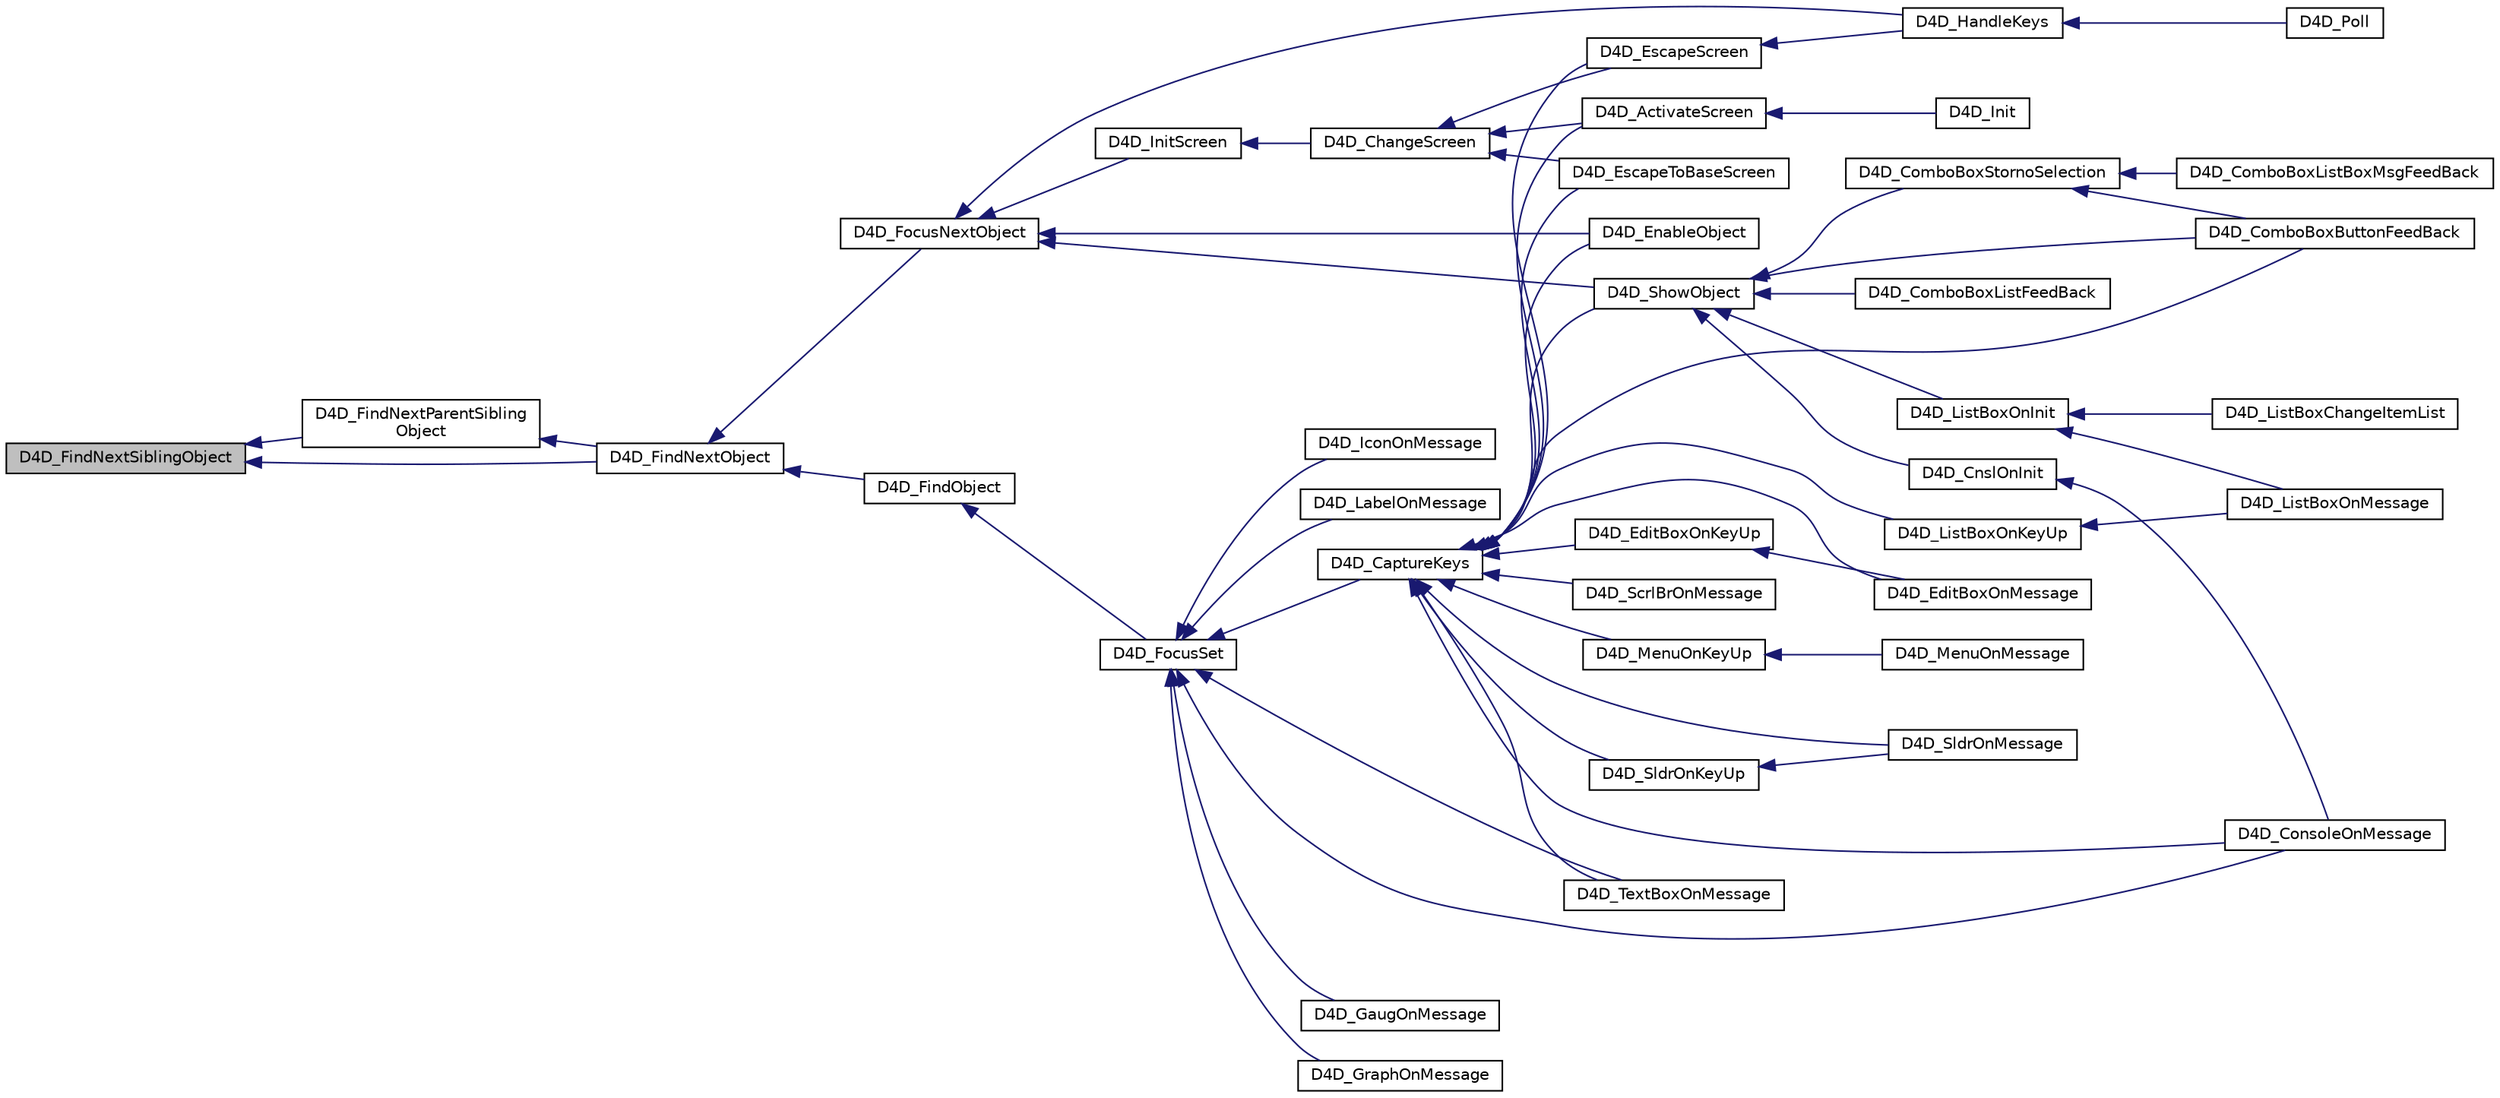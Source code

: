digraph "D4D_FindNextSiblingObject"
{
  edge [fontname="Helvetica",fontsize="10",labelfontname="Helvetica",labelfontsize="10"];
  node [fontname="Helvetica",fontsize="10",shape=record];
  rankdir="LR";
  Node1 [label="D4D_FindNextSiblingObject",height=0.2,width=0.4,color="black", fillcolor="grey75", style="filled" fontcolor="black"];
  Node1 -> Node2 [dir="back",color="midnightblue",fontsize="10",style="solid",fontname="Helvetica"];
  Node2 [label="D4D_FindNextParentSibling\lObject",height=0.2,width=0.4,color="black", fillcolor="white", style="filled",URL="$d4d__private_8h.html#a94f877d36a6c5dde73c340fc90bfd42d"];
  Node2 -> Node3 [dir="back",color="midnightblue",fontsize="10",style="solid",fontname="Helvetica"];
  Node3 [label="D4D_FindNextObject",height=0.2,width=0.4,color="black", fillcolor="white", style="filled",URL="$d4d__private_8h.html#a60c5cc0c04e845b028fd591039d72b4f"];
  Node3 -> Node4 [dir="back",color="midnightblue",fontsize="10",style="solid",fontname="Helvetica"];
  Node4 [label="D4D_FocusNextObject",height=0.2,width=0.4,color="black", fillcolor="white", style="filled",URL="$group__doxd4d__screen__func.html#gab37ec362fa71d6352ceac0a1558529fa",tooltip="The function change focus to the next object in the given screen. "];
  Node4 -> Node5 [dir="back",color="midnightblue",fontsize="10",style="solid",fontname="Helvetica"];
  Node5 [label="D4D_HandleKeys",height=0.2,width=0.4,color="black", fillcolor="white", style="filled",URL="$d4d__private_8h.html#a643048e622921c9622b02ce17854ef99"];
  Node5 -> Node6 [dir="back",color="midnightblue",fontsize="10",style="solid",fontname="Helvetica"];
  Node6 [label="D4D_Poll",height=0.2,width=0.4,color="black", fillcolor="white", style="filled",URL="$group__doxd4d__base__func.html#ga7d7714fbb85896d38654d8e5cee40e0b",tooltip="Main eGUI function. Must be periodically called in main loop/task loop. "];
  Node4 -> Node7 [dir="back",color="midnightblue",fontsize="10",style="solid",fontname="Helvetica"];
  Node7 [label="D4D_ShowObject",height=0.2,width=0.4,color="black", fillcolor="white", style="filled",URL="$group__doxd4d__object__func.html#ga7601e6ac9dbba8f79957285677ccb039",tooltip="Function control visibility of object on screen. "];
  Node7 -> Node8 [dir="back",color="midnightblue",fontsize="10",style="solid",fontname="Helvetica"];
  Node8 [label="D4D_ComboBoxListFeedBack",height=0.2,width=0.4,color="black", fillcolor="white", style="filled",URL="$d4d__combo__box_8h.html#a93c9b88959332d0919dfe1b3d58148c4"];
  Node7 -> Node9 [dir="back",color="midnightblue",fontsize="10",style="solid",fontname="Helvetica"];
  Node9 [label="D4D_ComboBoxButtonFeedBack",height=0.2,width=0.4,color="black", fillcolor="white", style="filled",URL="$d4d__combo__box_8h.html#a0e2c2fa6149fde05d54536f2423467e2"];
  Node7 -> Node10 [dir="back",color="midnightblue",fontsize="10",style="solid",fontname="Helvetica"];
  Node10 [label="D4D_ComboBoxStornoSelection",height=0.2,width=0.4,color="black", fillcolor="white", style="filled",URL="$d4d__combo__box_8c.html#ac3dee6d3d73b3d684c9ec26156be36ef"];
  Node10 -> Node11 [dir="back",color="midnightblue",fontsize="10",style="solid",fontname="Helvetica"];
  Node11 [label="D4D_ComboBoxListBoxMsgFeedBack",height=0.2,width=0.4,color="black", fillcolor="white", style="filled",URL="$d4d__combo__box_8h.html#a4c34d2a53873687dae3ba56dc3db5f00"];
  Node10 -> Node9 [dir="back",color="midnightblue",fontsize="10",style="solid",fontname="Helvetica"];
  Node7 -> Node12 [dir="back",color="midnightblue",fontsize="10",style="solid",fontname="Helvetica"];
  Node12 [label="D4D_CnslOnInit",height=0.2,width=0.4,color="black", fillcolor="white", style="filled",URL="$d4d__console_8c.html#ad4a71a1de23a6f57713fcd6e4fc9d664"];
  Node12 -> Node13 [dir="back",color="midnightblue",fontsize="10",style="solid",fontname="Helvetica"];
  Node13 [label="D4D_ConsoleOnMessage",height=0.2,width=0.4,color="black", fillcolor="white", style="filled",URL="$d4d__console_8c.html#aeb6821ec9a2274213cf18669d06c5ffd"];
  Node7 -> Node14 [dir="back",color="midnightblue",fontsize="10",style="solid",fontname="Helvetica"];
  Node14 [label="D4D_ListBoxOnInit",height=0.2,width=0.4,color="black", fillcolor="white", style="filled",URL="$d4d__list__box_8c.html#a42dabe25583ffcc5a14091edaa9ce1ae"];
  Node14 -> Node15 [dir="back",color="midnightblue",fontsize="10",style="solid",fontname="Helvetica"];
  Node15 [label="D4D_ListBoxChangeItemList",height=0.2,width=0.4,color="black", fillcolor="white", style="filled",URL="$group__doxd4d__list__box__func.html#ga19d160c64d98695bce0d42925c3f23f2",tooltip="Function change the items list using by list box. "];
  Node14 -> Node16 [dir="back",color="midnightblue",fontsize="10",style="solid",fontname="Helvetica"];
  Node16 [label="D4D_ListBoxOnMessage",height=0.2,width=0.4,color="black", fillcolor="white", style="filled",URL="$d4d__list__box_8c.html#a25cfc79ce1a3deb1be04b4df49d018eb"];
  Node4 -> Node17 [dir="back",color="midnightblue",fontsize="10",style="solid",fontname="Helvetica"];
  Node17 [label="D4D_EnableObject",height=0.2,width=0.4,color="black", fillcolor="white", style="filled",URL="$group__doxd4d__object__func.html#gabf997423fac6283a6835b4a5d4591b94",tooltip="Function enables object. "];
  Node4 -> Node18 [dir="back",color="midnightblue",fontsize="10",style="solid",fontname="Helvetica"];
  Node18 [label="D4D_InitScreen",height=0.2,width=0.4,color="black", fillcolor="white", style="filled",URL="$group__doxd4d__screen__func.html#ga4023155a9b150a2be8807bec80d2e515",tooltip="The function inits the screen and its objects for first time case. "];
  Node18 -> Node19 [dir="back",color="midnightblue",fontsize="10",style="solid",fontname="Helvetica"];
  Node19 [label="D4D_ChangeScreen",height=0.2,width=0.4,color="black", fillcolor="white", style="filled",URL="$d4d__screen_8c.html#acd4a0ec9fe607db2f8e67757620e4523"];
  Node19 -> Node20 [dir="back",color="midnightblue",fontsize="10",style="solid",fontname="Helvetica"];
  Node20 [label="D4D_ActivateScreen",height=0.2,width=0.4,color="black", fillcolor="white", style="filled",URL="$group__doxd4d__screen__func.html#gaeda5819fd96fbac4e876e8970eed466a",tooltip="The function activate the new screen. "];
  Node20 -> Node21 [dir="back",color="midnightblue",fontsize="10",style="solid",fontname="Helvetica"];
  Node21 [label="D4D_Init",height=0.2,width=0.4,color="black", fillcolor="white", style="filled",URL="$group__doxd4d__base__func.html#ga27afdbc4fddc6b72eac88f6a9104fa52",tooltip="Function inits the eGUI itself including all low level drivers. "];
  Node19 -> Node22 [dir="back",color="midnightblue",fontsize="10",style="solid",fontname="Helvetica"];
  Node22 [label="D4D_EscapeScreen",height=0.2,width=0.4,color="black", fillcolor="white", style="filled",URL="$group__doxd4d__screen__func.html#ga13273202869b1b47b9baa489476554b7",tooltip="The function return to previous screen recorded in the history. "];
  Node22 -> Node5 [dir="back",color="midnightblue",fontsize="10",style="solid",fontname="Helvetica"];
  Node19 -> Node23 [dir="back",color="midnightblue",fontsize="10",style="solid",fontname="Helvetica"];
  Node23 [label="D4D_EscapeToBaseScreen",height=0.2,width=0.4,color="black", fillcolor="white", style="filled",URL="$group__doxd4d__screen__func.html#ga76e52f1c98ee6760dab292fea2f3d8d9",tooltip="The function return to base screen recorded in the history. "];
  Node3 -> Node24 [dir="back",color="midnightblue",fontsize="10",style="solid",fontname="Helvetica"];
  Node24 [label="D4D_FindObject",height=0.2,width=0.4,color="black", fillcolor="white", style="filled",URL="$d4d__screen_8c.html#a8779d8ec70a52bbf56484fa8cd8b1884"];
  Node24 -> Node25 [dir="back",color="midnightblue",fontsize="10",style="solid",fontname="Helvetica"];
  Node25 [label="D4D_FocusSet",height=0.2,width=0.4,color="black", fillcolor="white", style="filled",URL="$group__doxd4d__screen__func.html#gac8938c4e965acfa7f40094d4508e039d",tooltip="The function set the obejct focus to new object. "];
  Node25 -> Node13 [dir="back",color="midnightblue",fontsize="10",style="solid",fontname="Helvetica"];
  Node25 -> Node26 [dir="back",color="midnightblue",fontsize="10",style="solid",fontname="Helvetica"];
  Node26 [label="D4D_GaugOnMessage",height=0.2,width=0.4,color="black", fillcolor="white", style="filled",URL="$d4d__gauge_8c.html#af4b30bc28e048e9f52054f74f7ad37da"];
  Node25 -> Node27 [dir="back",color="midnightblue",fontsize="10",style="solid",fontname="Helvetica"];
  Node27 [label="D4D_GraphOnMessage",height=0.2,width=0.4,color="black", fillcolor="white", style="filled",URL="$d4d__graph_8c.html#ab88d009181c7d9573f3b38d557d31dec"];
  Node25 -> Node28 [dir="back",color="midnightblue",fontsize="10",style="solid",fontname="Helvetica"];
  Node28 [label="D4D_IconOnMessage",height=0.2,width=0.4,color="black", fillcolor="white", style="filled",URL="$d4d__icon_8c.html#a847a2ae44532fd0fd94a3a335887423b"];
  Node25 -> Node29 [dir="back",color="midnightblue",fontsize="10",style="solid",fontname="Helvetica"];
  Node29 [label="D4D_LabelOnMessage",height=0.2,width=0.4,color="black", fillcolor="white", style="filled",URL="$d4d__label_8c.html#adefb7e6d410f891acac1b527fe541d5a"];
  Node25 -> Node30 [dir="back",color="midnightblue",fontsize="10",style="solid",fontname="Helvetica"];
  Node30 [label="D4D_CaptureKeys",height=0.2,width=0.4,color="black", fillcolor="white", style="filled",URL="$group__doxd4d__object__func.html#gaf785f10de38c2df9523cd3466035f93f",tooltip="Function switch on capturing the keys to objects. "];
  Node30 -> Node9 [dir="back",color="midnightblue",fontsize="10",style="solid",fontname="Helvetica"];
  Node30 -> Node13 [dir="back",color="midnightblue",fontsize="10",style="solid",fontname="Helvetica"];
  Node30 -> Node31 [dir="back",color="midnightblue",fontsize="10",style="solid",fontname="Helvetica"];
  Node31 [label="D4D_EditBoxOnKeyUp",height=0.2,width=0.4,color="black", fillcolor="white", style="filled",URL="$d4d__edit__box_8c.html#a92cb2e7346fcd0539b514da3bb99183a"];
  Node31 -> Node32 [dir="back",color="midnightblue",fontsize="10",style="solid",fontname="Helvetica"];
  Node32 [label="D4D_EditBoxOnMessage",height=0.2,width=0.4,color="black", fillcolor="white", style="filled",URL="$d4d__edit__box_8c.html#a2884b423a2c299514edcaba1ec306072"];
  Node30 -> Node32 [dir="back",color="midnightblue",fontsize="10",style="solid",fontname="Helvetica"];
  Node30 -> Node33 [dir="back",color="midnightblue",fontsize="10",style="solid",fontname="Helvetica"];
  Node33 [label="D4D_ListBoxOnKeyUp",height=0.2,width=0.4,color="black", fillcolor="white", style="filled",URL="$d4d__list__box_8c.html#a70d9acd3af4fec1ad6aae3d92ea6e21a"];
  Node33 -> Node16 [dir="back",color="midnightblue",fontsize="10",style="solid",fontname="Helvetica"];
  Node30 -> Node34 [dir="back",color="midnightblue",fontsize="10",style="solid",fontname="Helvetica"];
  Node34 [label="D4D_MenuOnKeyUp",height=0.2,width=0.4,color="black", fillcolor="white", style="filled",URL="$d4d__menu_8c.html#acdcf5709861c0a628202ff921ee12cc6"];
  Node34 -> Node35 [dir="back",color="midnightblue",fontsize="10",style="solid",fontname="Helvetica"];
  Node35 [label="D4D_MenuOnMessage",height=0.2,width=0.4,color="black", fillcolor="white", style="filled",URL="$d4d__menu_8c.html#a020753f9eac391dd27bb75725c9b6096"];
  Node30 -> Node7 [dir="back",color="midnightblue",fontsize="10",style="solid",fontname="Helvetica"];
  Node30 -> Node17 [dir="back",color="midnightblue",fontsize="10",style="solid",fontname="Helvetica"];
  Node30 -> Node20 [dir="back",color="midnightblue",fontsize="10",style="solid",fontname="Helvetica"];
  Node30 -> Node22 [dir="back",color="midnightblue",fontsize="10",style="solid",fontname="Helvetica"];
  Node30 -> Node23 [dir="back",color="midnightblue",fontsize="10",style="solid",fontname="Helvetica"];
  Node30 -> Node36 [dir="back",color="midnightblue",fontsize="10",style="solid",fontname="Helvetica"];
  Node36 [label="D4D_ScrlBrOnMessage",height=0.2,width=0.4,color="black", fillcolor="white", style="filled",URL="$d4d__scroll__bar_8c.html#a1f4607e81dc40686d953ea457fb63309"];
  Node30 -> Node37 [dir="back",color="midnightblue",fontsize="10",style="solid",fontname="Helvetica"];
  Node37 [label="D4D_SldrOnKeyUp",height=0.2,width=0.4,color="black", fillcolor="white", style="filled",URL="$d4d__slider_8c.html#aa4ef12f091855399f7edff70017549fc"];
  Node37 -> Node38 [dir="back",color="midnightblue",fontsize="10",style="solid",fontname="Helvetica"];
  Node38 [label="D4D_SldrOnMessage",height=0.2,width=0.4,color="black", fillcolor="white", style="filled",URL="$d4d__slider_8c.html#a2722bea661ddf7872243241668a8af06"];
  Node30 -> Node38 [dir="back",color="midnightblue",fontsize="10",style="solid",fontname="Helvetica"];
  Node30 -> Node39 [dir="back",color="midnightblue",fontsize="10",style="solid",fontname="Helvetica"];
  Node39 [label="D4D_TextBoxOnMessage",height=0.2,width=0.4,color="black", fillcolor="white", style="filled",URL="$d4d__text__box_8c.html#a8807cb5897d450b85dcf4c1c77c6ec02"];
  Node25 -> Node39 [dir="back",color="midnightblue",fontsize="10",style="solid",fontname="Helvetica"];
  Node1 -> Node3 [dir="back",color="midnightblue",fontsize="10",style="solid",fontname="Helvetica"];
}
